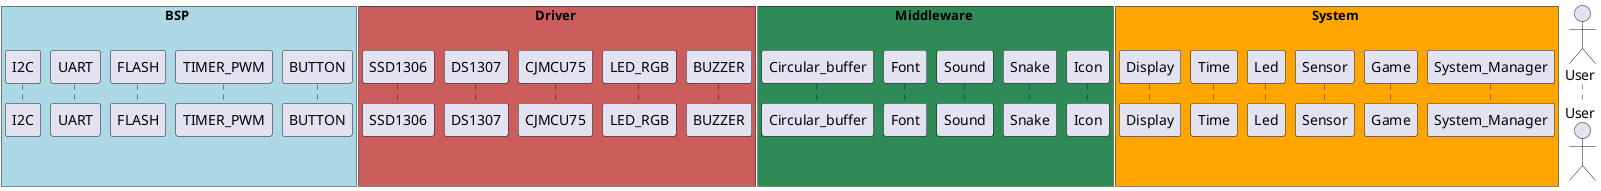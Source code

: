 @startuml

box BSP #LightBlue
participant I2C
participant UART
participant FLASH
participant TIMER_PWM
participant BUTTON
end box

box Driver #IndianRed
participant SSD1306
participant DS1307
participant CJMCU75
participant LED_RGB
participant BUZZER
end box

box Middleware #SeaGreen
participant Circular_buffer
participant Font
participant Sound
participant Snake
participant Icon
end box

box System #Orange
participant Display
participant Time
participant Led
participant Sensor
participant Game
participant System_Manager
end box

actor User

@enduml